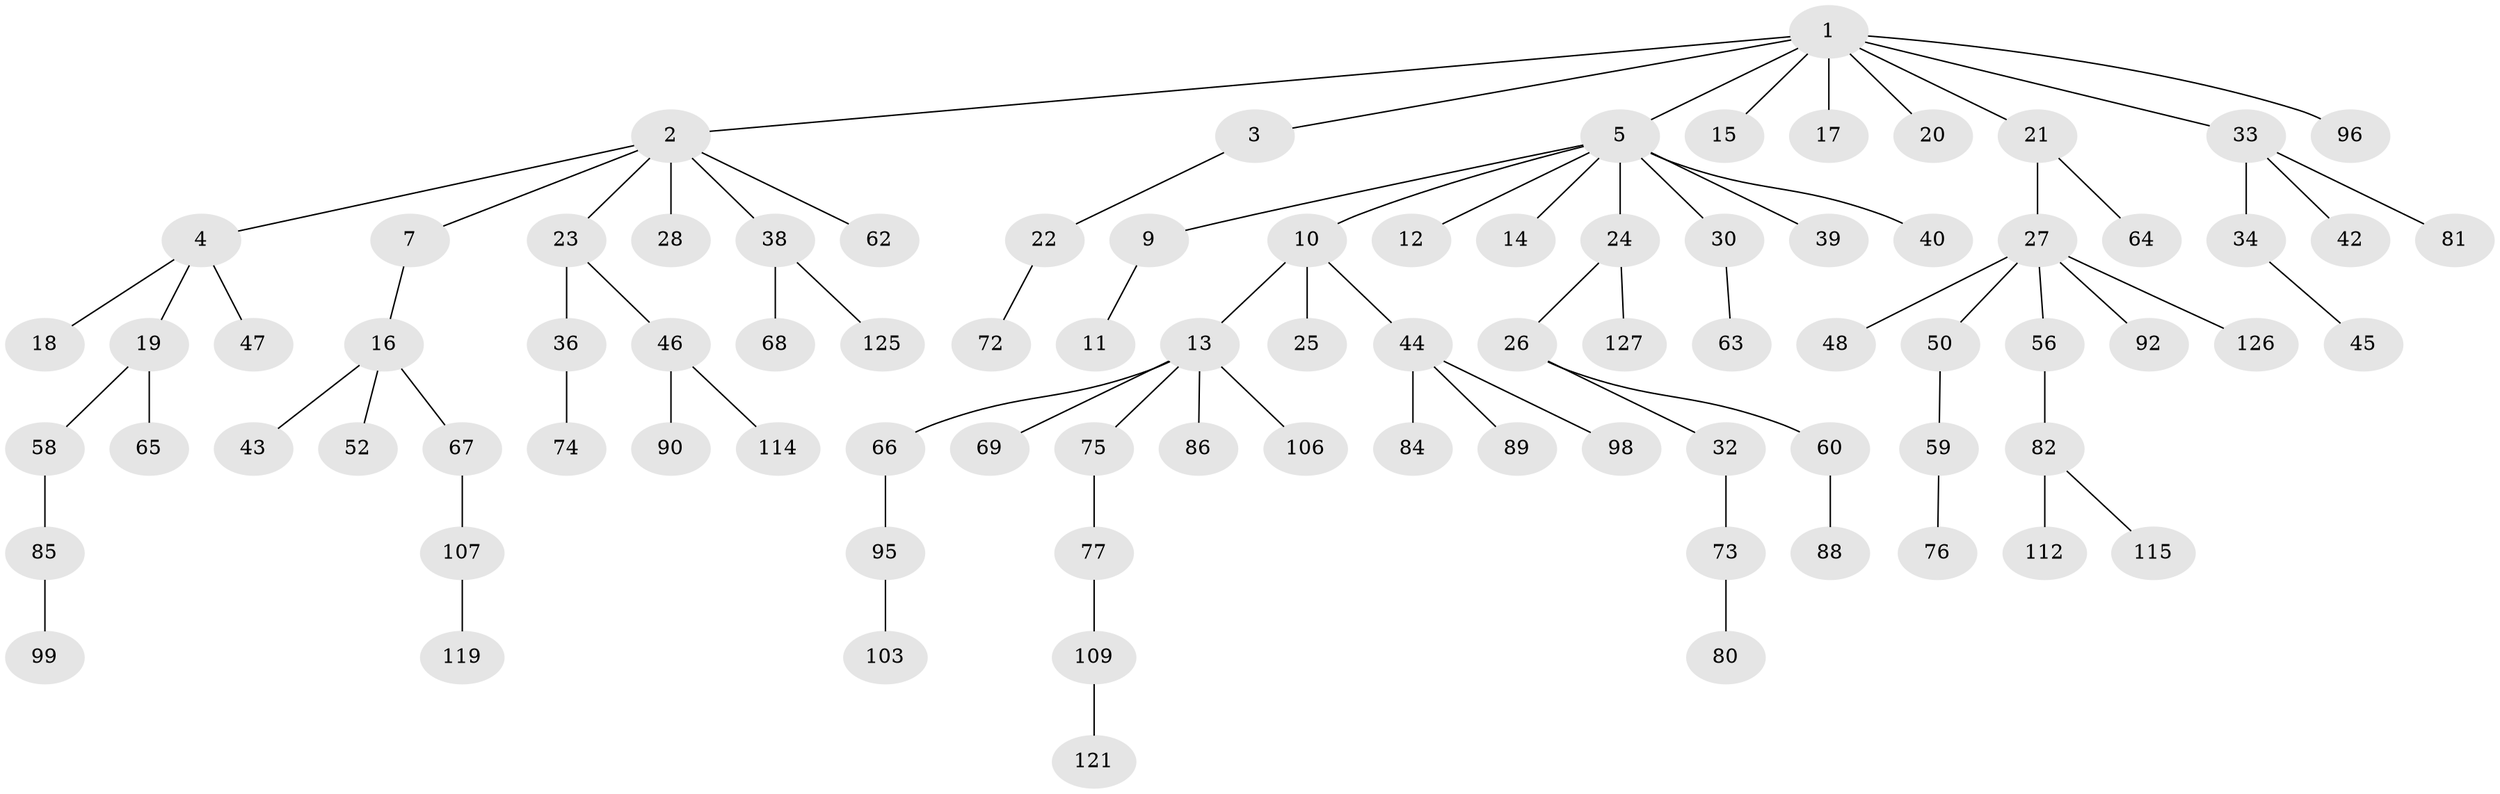 // original degree distribution, {9: 0.0078125, 8: 0.0078125, 3: 0.0859375, 4: 0.078125, 6: 0.015625, 5: 0.015625, 1: 0.46875, 2: 0.3203125}
// Generated by graph-tools (version 1.1) at 2025/11/02/27/25 16:11:28]
// undirected, 87 vertices, 86 edges
graph export_dot {
graph [start="1"]
  node [color=gray90,style=filled];
  1 [super="+91"];
  2 [super="+116"];
  3 [super="+8"];
  4 [super="+41"];
  5 [super="+6"];
  7 [super="+31"];
  9;
  10;
  11;
  12 [super="+55"];
  13 [super="+37"];
  14;
  15;
  16 [super="+113"];
  17;
  18;
  19;
  20 [super="+51"];
  21 [super="+61"];
  22 [super="+105"];
  23 [super="+102"];
  24 [super="+83"];
  25 [super="+29"];
  26 [super="+111"];
  27 [super="+35"];
  28 [super="+117"];
  30;
  32 [super="+78"];
  33;
  34;
  36 [super="+49"];
  38 [super="+54"];
  39 [super="+94"];
  40 [super="+53"];
  42 [super="+110"];
  43;
  44 [super="+57"];
  45;
  46 [super="+101"];
  47 [super="+100"];
  48;
  50;
  52;
  56;
  58;
  59;
  60 [super="+79"];
  62 [super="+70"];
  63 [super="+124"];
  64;
  65 [super="+123"];
  66;
  67 [super="+71"];
  68;
  69 [super="+93"];
  72;
  73;
  74;
  75;
  76;
  77;
  80;
  81 [super="+128"];
  82 [super="+104"];
  84;
  85 [super="+97"];
  86 [super="+87"];
  88;
  89;
  90;
  92;
  95 [super="+118"];
  96;
  98;
  99 [super="+122"];
  103;
  106 [super="+108"];
  107;
  109 [super="+120"];
  112;
  114;
  115;
  119;
  121;
  125;
  126;
  127;
  1 -- 2;
  1 -- 3;
  1 -- 5;
  1 -- 15;
  1 -- 17;
  1 -- 20;
  1 -- 21;
  1 -- 33;
  1 -- 96;
  2 -- 4;
  2 -- 7;
  2 -- 23;
  2 -- 28;
  2 -- 38;
  2 -- 62;
  3 -- 22;
  4 -- 18;
  4 -- 19;
  4 -- 47;
  5 -- 10;
  5 -- 24;
  5 -- 30;
  5 -- 40;
  5 -- 39;
  5 -- 9;
  5 -- 12;
  5 -- 14;
  7 -- 16;
  9 -- 11;
  10 -- 13;
  10 -- 25;
  10 -- 44;
  13 -- 75;
  13 -- 86;
  13 -- 66;
  13 -- 69;
  13 -- 106;
  16 -- 43;
  16 -- 52;
  16 -- 67;
  19 -- 58;
  19 -- 65;
  21 -- 27;
  21 -- 64;
  22 -- 72;
  23 -- 36;
  23 -- 46;
  24 -- 26;
  24 -- 127;
  26 -- 32;
  26 -- 60;
  27 -- 48;
  27 -- 50;
  27 -- 56;
  27 -- 92;
  27 -- 126;
  30 -- 63;
  32 -- 73;
  33 -- 34;
  33 -- 42;
  33 -- 81;
  34 -- 45;
  36 -- 74;
  38 -- 68;
  38 -- 125;
  44 -- 89;
  44 -- 98;
  44 -- 84;
  46 -- 90;
  46 -- 114;
  50 -- 59;
  56 -- 82;
  58 -- 85;
  59 -- 76;
  60 -- 88;
  66 -- 95;
  67 -- 107;
  73 -- 80;
  75 -- 77;
  77 -- 109;
  82 -- 112;
  82 -- 115;
  85 -- 99;
  95 -- 103;
  107 -- 119;
  109 -- 121;
}
